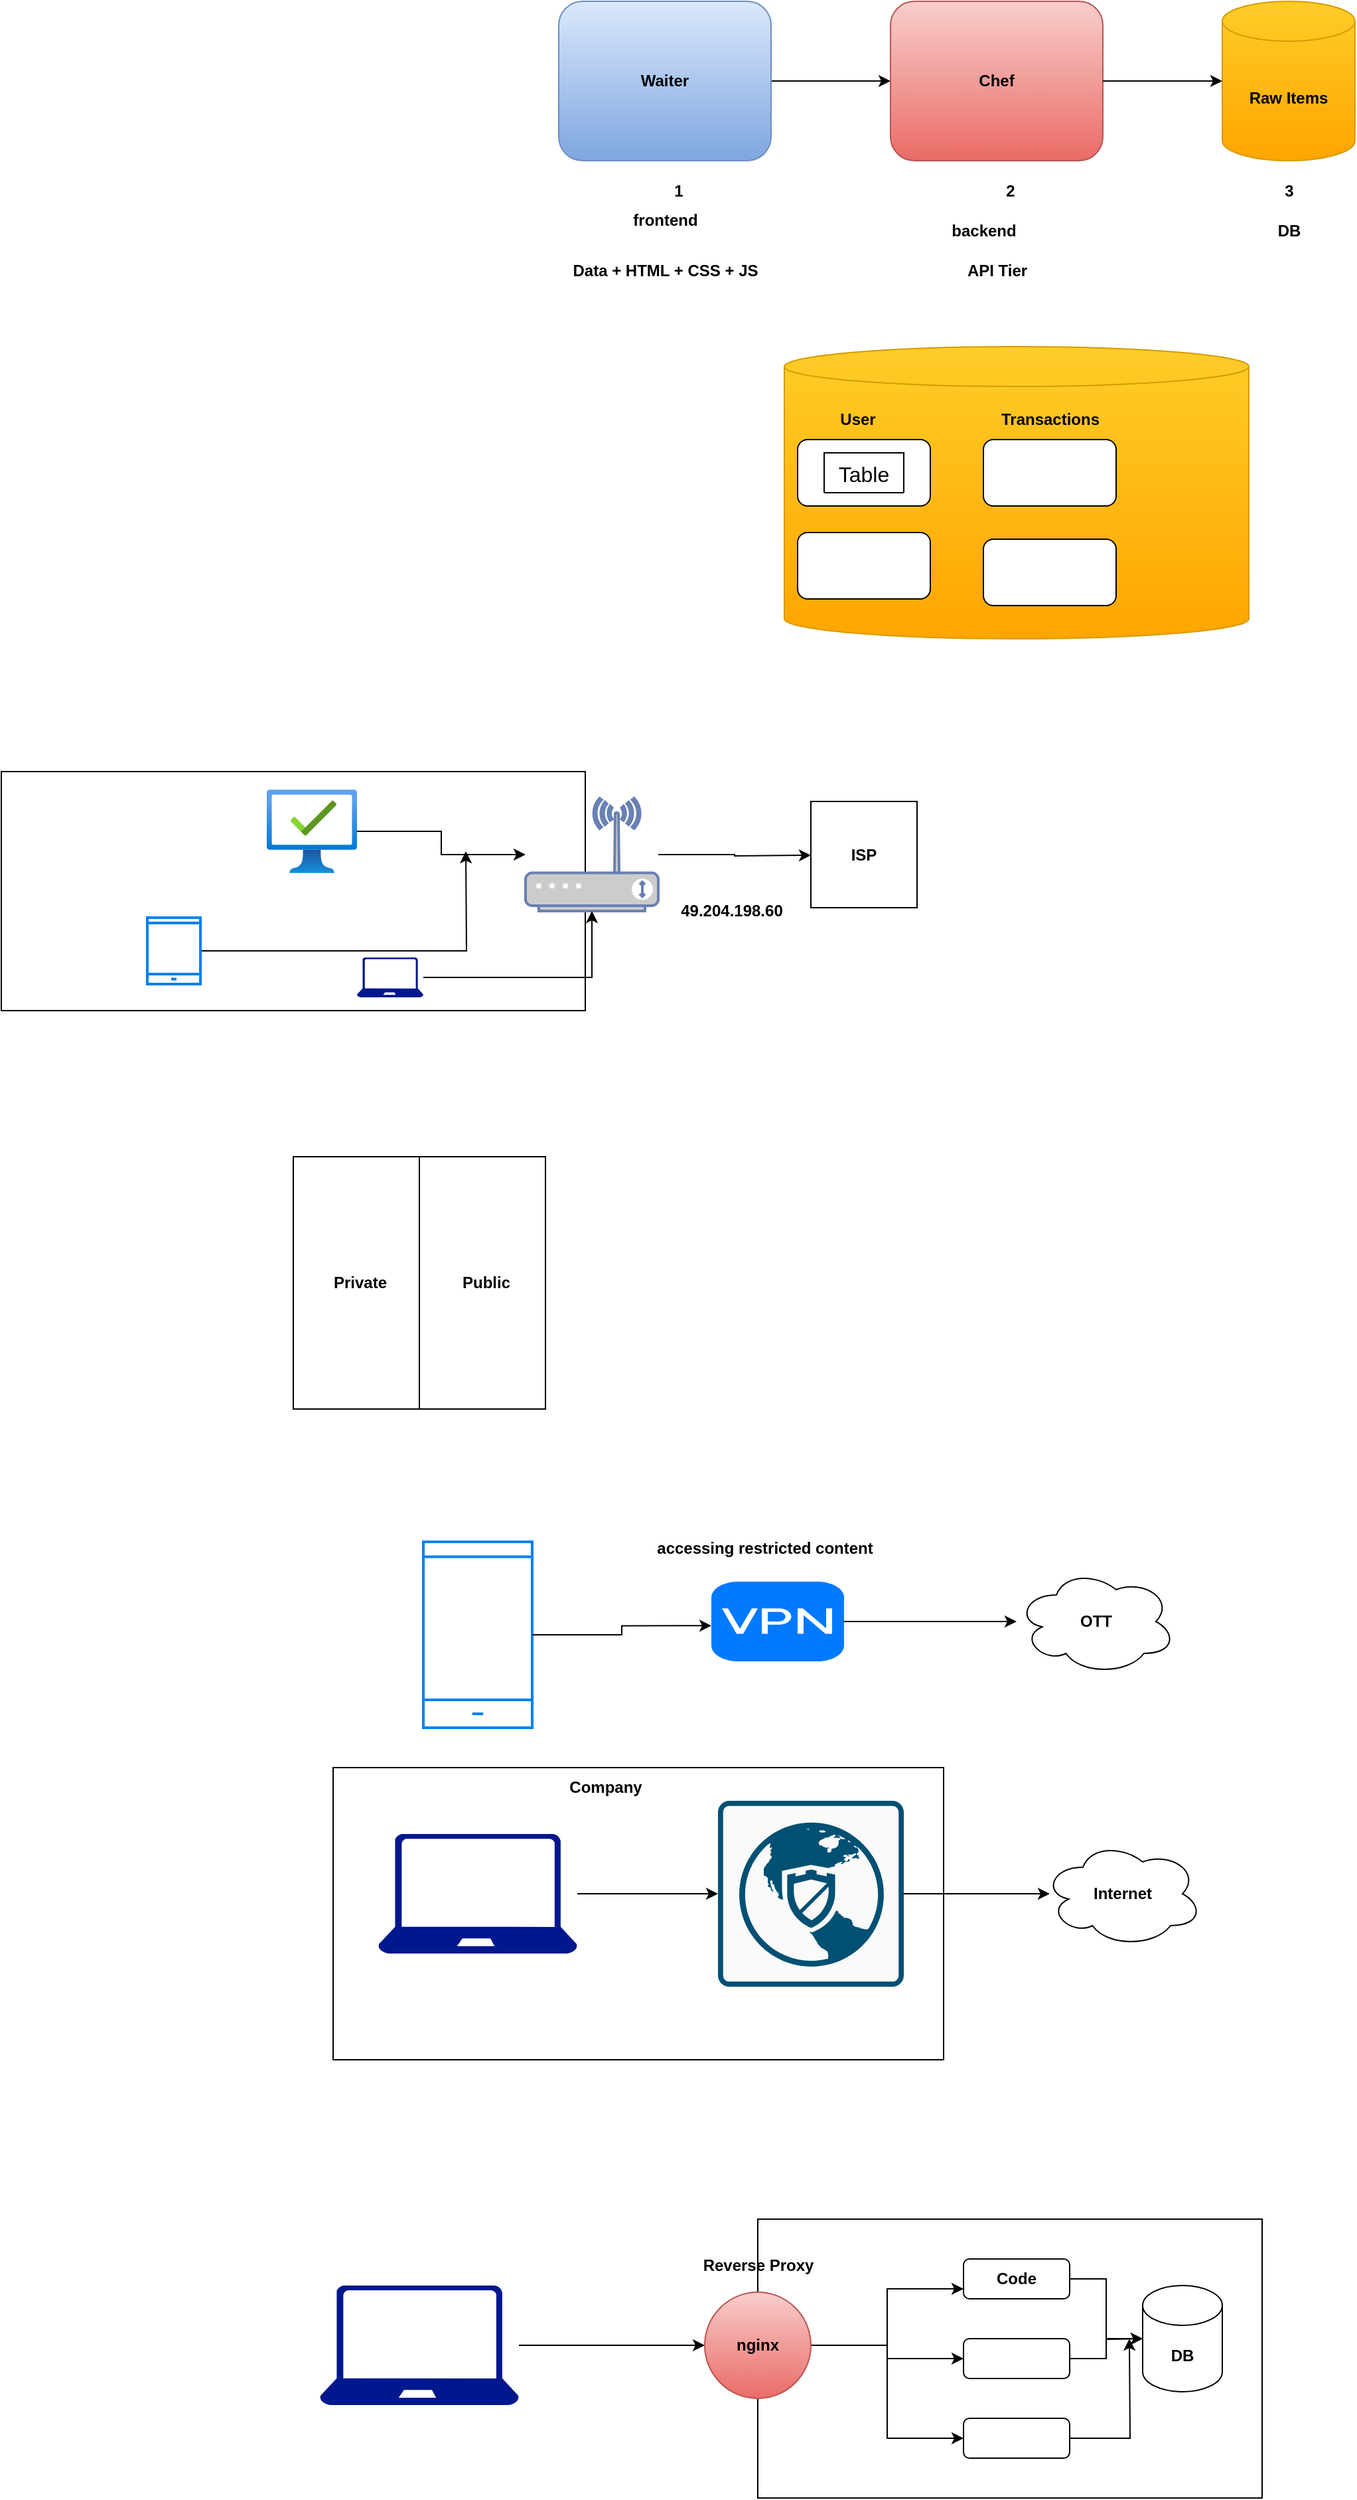 <mxfile version="24.2.2" type="device">
  <diagram name="Page-1" id="aM_Nqmet1P0A5TSejJno">
    <mxGraphModel dx="1900" dy="583" grid="1" gridSize="10" guides="1" tooltips="1" connect="1" arrows="1" fold="1" page="1" pageScale="1" pageWidth="850" pageHeight="1100" math="0" shadow="0">
      <root>
        <mxCell id="0" />
        <mxCell id="1" parent="0" />
        <mxCell id="zo3HuSLdIYdkisM9wmzk-28" value="" style="rounded=0;whiteSpace=wrap;html=1;" vertex="1" parent="1">
          <mxGeometry x="-90" y="1450" width="460" height="220" as="geometry" />
        </mxCell>
        <mxCell id="T01BYtCWUqTDRcv-SZao-4" style="edgeStyle=orthogonalEdgeStyle;rounded=0;orthogonalLoop=1;jettySize=auto;html=1;entryX=0;entryY=0.5;entryDx=0;entryDy=0;" parent="1" source="T01BYtCWUqTDRcv-SZao-1" target="T01BYtCWUqTDRcv-SZao-2" edge="1">
          <mxGeometry relative="1" as="geometry" />
        </mxCell>
        <mxCell id="T01BYtCWUqTDRcv-SZao-1" value="&lt;b&gt;Waiter&lt;/b&gt;" style="rounded=1;whiteSpace=wrap;html=1;fillColor=#dae8fc;gradientColor=#7ea6e0;strokeColor=#6c8ebf;" parent="1" vertex="1">
          <mxGeometry x="80" y="120" width="160" height="120" as="geometry" />
        </mxCell>
        <mxCell id="T01BYtCWUqTDRcv-SZao-2" value="&lt;b&gt;Chef&lt;/b&gt;" style="rounded=1;whiteSpace=wrap;html=1;fillColor=#f8cecc;gradientColor=#ea6b66;strokeColor=#b85450;" parent="1" vertex="1">
          <mxGeometry x="330" y="120" width="160" height="120" as="geometry" />
        </mxCell>
        <mxCell id="T01BYtCWUqTDRcv-SZao-3" value="&lt;b&gt;Raw Items&lt;/b&gt;" style="shape=cylinder3;whiteSpace=wrap;html=1;boundedLbl=1;backgroundOutline=1;size=15;fillColor=#ffcd28;gradientColor=#ffa500;strokeColor=#d79b00;" parent="1" vertex="1">
          <mxGeometry x="580" y="120" width="100" height="120" as="geometry" />
        </mxCell>
        <mxCell id="T01BYtCWUqTDRcv-SZao-5" style="edgeStyle=orthogonalEdgeStyle;rounded=0;orthogonalLoop=1;jettySize=auto;html=1;entryX=0;entryY=0.5;entryDx=0;entryDy=0;entryPerimeter=0;" parent="1" source="T01BYtCWUqTDRcv-SZao-2" target="T01BYtCWUqTDRcv-SZao-3" edge="1">
          <mxGeometry relative="1" as="geometry" />
        </mxCell>
        <mxCell id="T01BYtCWUqTDRcv-SZao-6" value="&lt;b&gt;1&lt;/b&gt;" style="text;html=1;align=center;verticalAlign=middle;resizable=0;points=[];autosize=1;strokeColor=none;fillColor=none;" parent="1" vertex="1">
          <mxGeometry x="155" y="248" width="30" height="30" as="geometry" />
        </mxCell>
        <mxCell id="T01BYtCWUqTDRcv-SZao-7" value="&lt;b&gt;2&lt;/b&gt;" style="text;html=1;align=center;verticalAlign=middle;resizable=0;points=[];autosize=1;strokeColor=none;fillColor=none;" parent="1" vertex="1">
          <mxGeometry x="405" y="248" width="30" height="30" as="geometry" />
        </mxCell>
        <mxCell id="T01BYtCWUqTDRcv-SZao-8" value="&lt;b&gt;3&lt;/b&gt;" style="text;html=1;align=center;verticalAlign=middle;resizable=0;points=[];autosize=1;strokeColor=none;fillColor=none;" parent="1" vertex="1">
          <mxGeometry x="615" y="248" width="30" height="30" as="geometry" />
        </mxCell>
        <mxCell id="T01BYtCWUqTDRcv-SZao-9" value="&lt;b&gt;frontend&lt;/b&gt;" style="text;html=1;align=center;verticalAlign=middle;resizable=0;points=[];autosize=1;strokeColor=none;fillColor=none;" parent="1" vertex="1">
          <mxGeometry x="125" y="270" width="70" height="30" as="geometry" />
        </mxCell>
        <mxCell id="T01BYtCWUqTDRcv-SZao-10" value="&lt;b&gt;backend&lt;/b&gt;" style="text;html=1;align=center;verticalAlign=middle;resizable=0;points=[];autosize=1;strokeColor=none;fillColor=none;" parent="1" vertex="1">
          <mxGeometry x="365" y="278" width="70" height="30" as="geometry" />
        </mxCell>
        <mxCell id="T01BYtCWUqTDRcv-SZao-11" value="&lt;b&gt;DB&lt;/b&gt;" style="text;html=1;align=center;verticalAlign=middle;resizable=0;points=[];autosize=1;strokeColor=none;fillColor=none;" parent="1" vertex="1">
          <mxGeometry x="610" y="278" width="40" height="30" as="geometry" />
        </mxCell>
        <mxCell id="T01BYtCWUqTDRcv-SZao-12" value="" style="shape=cylinder3;whiteSpace=wrap;html=1;boundedLbl=1;backgroundOutline=1;size=15;fillColor=#ffcd28;gradientColor=#ffa500;strokeColor=#d79b00;" parent="1" vertex="1">
          <mxGeometry x="250" y="380" width="350" height="220" as="geometry" />
        </mxCell>
        <mxCell id="T01BYtCWUqTDRcv-SZao-13" value="" style="rounded=1;whiteSpace=wrap;html=1;" parent="1" vertex="1">
          <mxGeometry x="260" y="450" width="100" height="50" as="geometry" />
        </mxCell>
        <mxCell id="T01BYtCWUqTDRcv-SZao-14" value="" style="rounded=1;whiteSpace=wrap;html=1;" parent="1" vertex="1">
          <mxGeometry x="400" y="450" width="100" height="50" as="geometry" />
        </mxCell>
        <mxCell id="T01BYtCWUqTDRcv-SZao-15" value="" style="rounded=1;whiteSpace=wrap;html=1;" parent="1" vertex="1">
          <mxGeometry x="260" y="520" width="100" height="50" as="geometry" />
        </mxCell>
        <mxCell id="T01BYtCWUqTDRcv-SZao-16" value="" style="rounded=1;whiteSpace=wrap;html=1;" parent="1" vertex="1">
          <mxGeometry x="400" y="525" width="100" height="50" as="geometry" />
        </mxCell>
        <mxCell id="T01BYtCWUqTDRcv-SZao-17" value="&lt;b&gt;User&lt;/b&gt;" style="text;html=1;align=center;verticalAlign=middle;resizable=0;points=[];autosize=1;strokeColor=none;fillColor=none;" parent="1" vertex="1">
          <mxGeometry x="280" y="420" width="50" height="30" as="geometry" />
        </mxCell>
        <mxCell id="T01BYtCWUqTDRcv-SZao-18" value="&lt;b&gt;Transactions&lt;/b&gt;" style="text;html=1;align=center;verticalAlign=middle;resizable=0;points=[];autosize=1;strokeColor=none;fillColor=none;" parent="1" vertex="1">
          <mxGeometry x="400" y="420" width="100" height="30" as="geometry" />
        </mxCell>
        <mxCell id="T01BYtCWUqTDRcv-SZao-19" value="Table" style="shape=table;startSize=30;container=1;collapsible=0;childLayout=tableLayout;strokeColor=default;fontSize=16;" parent="1" vertex="1">
          <mxGeometry x="280" y="460" width="60" height="30" as="geometry" />
        </mxCell>
        <mxCell id="T01BYtCWUqTDRcv-SZao-20" value="" style="shape=tableRow;horizontal=0;startSize=0;swimlaneHead=0;swimlaneBody=0;strokeColor=inherit;top=0;left=0;bottom=0;right=0;collapsible=0;dropTarget=0;fillColor=none;points=[[0,0.5],[1,0.5]];portConstraint=eastwest;fontSize=16;" parent="T01BYtCWUqTDRcv-SZao-19" vertex="1" visible="0">
          <mxGeometry y="30" width="60" height="10" as="geometry" />
        </mxCell>
        <mxCell id="T01BYtCWUqTDRcv-SZao-21" value="" style="shape=partialRectangle;html=1;whiteSpace=wrap;connectable=0;strokeColor=inherit;overflow=hidden;fillColor=none;top=0;left=0;bottom=0;right=0;pointerEvents=1;fontSize=16;" parent="T01BYtCWUqTDRcv-SZao-20" vertex="1">
          <mxGeometry width="20" height="10" as="geometry">
            <mxRectangle width="20" height="10" as="alternateBounds" />
          </mxGeometry>
        </mxCell>
        <mxCell id="T01BYtCWUqTDRcv-SZao-22" value="" style="shape=partialRectangle;html=1;whiteSpace=wrap;connectable=0;strokeColor=inherit;overflow=hidden;fillColor=none;top=0;left=0;bottom=0;right=0;pointerEvents=1;fontSize=16;" parent="T01BYtCWUqTDRcv-SZao-20" vertex="1">
          <mxGeometry x="20" width="20" height="10" as="geometry">
            <mxRectangle width="20" height="10" as="alternateBounds" />
          </mxGeometry>
        </mxCell>
        <mxCell id="T01BYtCWUqTDRcv-SZao-23" value="" style="shape=partialRectangle;html=1;whiteSpace=wrap;connectable=0;strokeColor=inherit;overflow=hidden;fillColor=none;top=0;left=0;bottom=0;right=0;pointerEvents=1;fontSize=16;" parent="T01BYtCWUqTDRcv-SZao-20" vertex="1">
          <mxGeometry x="40" width="20" height="10" as="geometry">
            <mxRectangle width="20" height="10" as="alternateBounds" />
          </mxGeometry>
        </mxCell>
        <mxCell id="T01BYtCWUqTDRcv-SZao-24" value="" style="shape=tableRow;horizontal=0;startSize=0;swimlaneHead=0;swimlaneBody=0;strokeColor=inherit;top=0;left=0;bottom=0;right=0;collapsible=0;dropTarget=0;fillColor=none;points=[[0,0.5],[1,0.5]];portConstraint=eastwest;fontSize=16;" parent="T01BYtCWUqTDRcv-SZao-19" vertex="1" visible="0">
          <mxGeometry y="40" width="60" height="10" as="geometry" />
        </mxCell>
        <mxCell id="T01BYtCWUqTDRcv-SZao-25" value="" style="shape=partialRectangle;html=1;whiteSpace=wrap;connectable=0;strokeColor=inherit;overflow=hidden;fillColor=none;top=0;left=0;bottom=0;right=0;pointerEvents=1;fontSize=16;" parent="T01BYtCWUqTDRcv-SZao-24" vertex="1">
          <mxGeometry width="20" height="10" as="geometry">
            <mxRectangle width="20" height="10" as="alternateBounds" />
          </mxGeometry>
        </mxCell>
        <mxCell id="T01BYtCWUqTDRcv-SZao-26" value="" style="shape=partialRectangle;html=1;whiteSpace=wrap;connectable=0;strokeColor=inherit;overflow=hidden;fillColor=none;top=0;left=0;bottom=0;right=0;pointerEvents=1;fontSize=16;" parent="T01BYtCWUqTDRcv-SZao-24" vertex="1">
          <mxGeometry x="20" width="20" height="10" as="geometry">
            <mxRectangle width="20" height="10" as="alternateBounds" />
          </mxGeometry>
        </mxCell>
        <mxCell id="T01BYtCWUqTDRcv-SZao-27" value="" style="shape=partialRectangle;html=1;whiteSpace=wrap;connectable=0;strokeColor=inherit;overflow=hidden;fillColor=none;top=0;left=0;bottom=0;right=0;pointerEvents=1;fontSize=16;" parent="T01BYtCWUqTDRcv-SZao-24" vertex="1">
          <mxGeometry x="40" width="20" height="10" as="geometry">
            <mxRectangle width="20" height="10" as="alternateBounds" />
          </mxGeometry>
        </mxCell>
        <mxCell id="T01BYtCWUqTDRcv-SZao-28" value="" style="shape=tableRow;horizontal=0;startSize=0;swimlaneHead=0;swimlaneBody=0;strokeColor=inherit;top=0;left=0;bottom=0;right=0;collapsible=0;dropTarget=0;fillColor=none;points=[[0,0.5],[1,0.5]];portConstraint=eastwest;fontSize=16;" parent="T01BYtCWUqTDRcv-SZao-19" vertex="1" visible="0">
          <mxGeometry y="50" width="60" height="10" as="geometry" />
        </mxCell>
        <mxCell id="T01BYtCWUqTDRcv-SZao-29" value="" style="shape=partialRectangle;html=1;whiteSpace=wrap;connectable=0;strokeColor=inherit;overflow=hidden;fillColor=none;top=0;left=0;bottom=0;right=0;pointerEvents=1;fontSize=16;" parent="T01BYtCWUqTDRcv-SZao-28" vertex="1">
          <mxGeometry width="20" height="10" as="geometry">
            <mxRectangle width="20" height="10" as="alternateBounds" />
          </mxGeometry>
        </mxCell>
        <mxCell id="T01BYtCWUqTDRcv-SZao-30" value="" style="shape=partialRectangle;html=1;whiteSpace=wrap;connectable=0;strokeColor=inherit;overflow=hidden;fillColor=none;top=0;left=0;bottom=0;right=0;pointerEvents=1;fontSize=16;" parent="T01BYtCWUqTDRcv-SZao-28" vertex="1">
          <mxGeometry x="20" width="20" height="10" as="geometry">
            <mxRectangle width="20" height="10" as="alternateBounds" />
          </mxGeometry>
        </mxCell>
        <mxCell id="T01BYtCWUqTDRcv-SZao-31" value="" style="shape=partialRectangle;html=1;whiteSpace=wrap;connectable=0;strokeColor=inherit;overflow=hidden;fillColor=none;top=0;left=0;bottom=0;right=0;pointerEvents=1;fontSize=16;" parent="T01BYtCWUqTDRcv-SZao-28" vertex="1">
          <mxGeometry x="40" width="20" height="10" as="geometry">
            <mxRectangle width="20" height="10" as="alternateBounds" />
          </mxGeometry>
        </mxCell>
        <mxCell id="zo3HuSLdIYdkisM9wmzk-1" value="" style="rounded=0;whiteSpace=wrap;html=1;" vertex="1" parent="1">
          <mxGeometry x="-340" y="700" width="440" height="180" as="geometry" />
        </mxCell>
        <mxCell id="zo3HuSLdIYdkisM9wmzk-10" style="edgeStyle=orthogonalEdgeStyle;rounded=0;orthogonalLoop=1;jettySize=auto;html=1;" edge="1" parent="1" source="zo3HuSLdIYdkisM9wmzk-2">
          <mxGeometry relative="1" as="geometry">
            <mxPoint x="270" y="763" as="targetPoint" />
          </mxGeometry>
        </mxCell>
        <mxCell id="zo3HuSLdIYdkisM9wmzk-2" value="" style="fontColor=#0066CC;verticalAlign=top;verticalLabelPosition=bottom;labelPosition=center;align=center;html=1;outlineConnect=0;fillColor=#CCCCCC;strokeColor=#6881B3;gradientColor=none;gradientDirection=north;strokeWidth=2;shape=mxgraph.networks.wireless_modem;" vertex="1" parent="1">
          <mxGeometry x="55" y="720" width="100" height="85" as="geometry" />
        </mxCell>
        <mxCell id="zo3HuSLdIYdkisM9wmzk-9" style="edgeStyle=orthogonalEdgeStyle;rounded=0;orthogonalLoop=1;jettySize=auto;html=1;" edge="1" parent="1" source="zo3HuSLdIYdkisM9wmzk-3" target="zo3HuSLdIYdkisM9wmzk-2">
          <mxGeometry relative="1" as="geometry" />
        </mxCell>
        <mxCell id="zo3HuSLdIYdkisM9wmzk-3" value="" style="sketch=0;aspect=fixed;pointerEvents=1;shadow=0;dashed=0;html=1;strokeColor=none;labelPosition=center;verticalLabelPosition=bottom;verticalAlign=top;align=center;fillColor=#00188D;shape=mxgraph.azure.laptop" vertex="1" parent="1">
          <mxGeometry x="-72" y="840" width="50" height="30" as="geometry" />
        </mxCell>
        <mxCell id="zo3HuSLdIYdkisM9wmzk-8" style="edgeStyle=orthogonalEdgeStyle;rounded=0;orthogonalLoop=1;jettySize=auto;html=1;" edge="1" parent="1" source="zo3HuSLdIYdkisM9wmzk-4">
          <mxGeometry relative="1" as="geometry">
            <mxPoint x="10" y="760" as="targetPoint" />
          </mxGeometry>
        </mxCell>
        <mxCell id="zo3HuSLdIYdkisM9wmzk-4" value="" style="html=1;verticalLabelPosition=bottom;align=center;labelBackgroundColor=#ffffff;verticalAlign=top;strokeWidth=2;strokeColor=#0080F0;shadow=0;dashed=0;shape=mxgraph.ios7.icons.smartphone;" vertex="1" parent="1">
          <mxGeometry x="-230" y="810" width="40" height="50" as="geometry" />
        </mxCell>
        <mxCell id="zo3HuSLdIYdkisM9wmzk-7" style="edgeStyle=orthogonalEdgeStyle;rounded=0;orthogonalLoop=1;jettySize=auto;html=1;" edge="1" parent="1" source="zo3HuSLdIYdkisM9wmzk-5" target="zo3HuSLdIYdkisM9wmzk-2">
          <mxGeometry relative="1" as="geometry" />
        </mxCell>
        <mxCell id="zo3HuSLdIYdkisM9wmzk-5" value="" style="image;aspect=fixed;html=1;points=[];align=center;fontSize=12;image=img/lib/azure2/management_governance/Managed_Desktop.svg;" vertex="1" parent="1">
          <mxGeometry x="-140" y="713.4" width="68" height="63.2" as="geometry" />
        </mxCell>
        <mxCell id="zo3HuSLdIYdkisM9wmzk-11" value="&lt;b&gt;ISP&lt;/b&gt;" style="whiteSpace=wrap;html=1;aspect=fixed;" vertex="1" parent="1">
          <mxGeometry x="270" y="722.5" width="80" height="80" as="geometry" />
        </mxCell>
        <mxCell id="zo3HuSLdIYdkisM9wmzk-12" value="" style="whiteSpace=wrap;html=1;aspect=fixed;" vertex="1" parent="1">
          <mxGeometry x="-120" y="990" width="190" height="190" as="geometry" />
        </mxCell>
        <mxCell id="zo3HuSLdIYdkisM9wmzk-13" value="" style="endArrow=none;html=1;rounded=0;entryX=0.5;entryY=0;entryDx=0;entryDy=0;exitX=0.5;exitY=1;exitDx=0;exitDy=0;" edge="1" parent="1" source="zo3HuSLdIYdkisM9wmzk-12" target="zo3HuSLdIYdkisM9wmzk-12">
          <mxGeometry width="50" height="50" relative="1" as="geometry">
            <mxPoint x="-80" y="1010" as="sourcePoint" />
            <mxPoint x="-30" y="960" as="targetPoint" />
          </mxGeometry>
        </mxCell>
        <mxCell id="zo3HuSLdIYdkisM9wmzk-14" value="&lt;b&gt;Private&lt;/b&gt;" style="text;html=1;align=center;verticalAlign=middle;resizable=0;points=[];autosize=1;strokeColor=none;fillColor=none;" vertex="1" parent="1">
          <mxGeometry x="-100" y="1070" width="60" height="30" as="geometry" />
        </mxCell>
        <mxCell id="zo3HuSLdIYdkisM9wmzk-15" value="&lt;b&gt;Public&lt;/b&gt;" style="text;html=1;align=center;verticalAlign=middle;resizable=0;points=[];autosize=1;strokeColor=none;fillColor=none;" vertex="1" parent="1">
          <mxGeometry x="-5" y="1070" width="60" height="30" as="geometry" />
        </mxCell>
        <mxCell id="zo3HuSLdIYdkisM9wmzk-17" value="&lt;b&gt;49.204.198.60&lt;/b&gt;" style="text;html=1;align=center;verticalAlign=middle;resizable=0;points=[];autosize=1;strokeColor=none;fillColor=none;" vertex="1" parent="1">
          <mxGeometry x="160" y="790" width="100" height="30" as="geometry" />
        </mxCell>
        <mxCell id="zo3HuSLdIYdkisM9wmzk-18" value="&lt;b&gt;API Tier&lt;/b&gt;" style="text;html=1;align=center;verticalAlign=middle;resizable=0;points=[];autosize=1;strokeColor=none;fillColor=none;" vertex="1" parent="1">
          <mxGeometry x="375" y="308" width="70" height="30" as="geometry" />
        </mxCell>
        <mxCell id="zo3HuSLdIYdkisM9wmzk-19" value="&lt;b&gt;Data + HTML + CSS + JS&lt;/b&gt;" style="text;html=1;align=center;verticalAlign=middle;resizable=0;points=[];autosize=1;strokeColor=none;fillColor=none;" vertex="1" parent="1">
          <mxGeometry x="80" y="308" width="160" height="30" as="geometry" />
        </mxCell>
        <mxCell id="zo3HuSLdIYdkisM9wmzk-20" value="" style="html=1;verticalLabelPosition=bottom;align=center;labelBackgroundColor=#ffffff;verticalAlign=top;strokeWidth=2;strokeColor=#0080F0;shadow=0;dashed=0;shape=mxgraph.ios7.icons.smartphone;" vertex="1" parent="1">
          <mxGeometry x="-22" y="1280" width="82" height="140" as="geometry" />
        </mxCell>
        <mxCell id="zo3HuSLdIYdkisM9wmzk-24" style="edgeStyle=orthogonalEdgeStyle;rounded=0;orthogonalLoop=1;jettySize=auto;html=1;" edge="1" parent="1" source="zo3HuSLdIYdkisM9wmzk-21" target="zo3HuSLdIYdkisM9wmzk-22">
          <mxGeometry relative="1" as="geometry" />
        </mxCell>
        <mxCell id="zo3HuSLdIYdkisM9wmzk-21" value="" style="html=1;strokeWidth=1;shadow=0;dashed=0;shape=mxgraph.ios7.misc.vpn;fillColor=#007AFF;strokeColor=none;buttonText=;strokeColor2=#222222;fontColor=#222222;fontSize=8;verticalLabelPosition=bottom;verticalAlign=top;align=center;sketch=0;" vertex="1" parent="1">
          <mxGeometry x="195" y="1310" width="100" height="60" as="geometry" />
        </mxCell>
        <mxCell id="zo3HuSLdIYdkisM9wmzk-22" value="&lt;b&gt;OTT&lt;/b&gt;" style="ellipse;shape=cloud;whiteSpace=wrap;html=1;" vertex="1" parent="1">
          <mxGeometry x="425" y="1300" width="120" height="80" as="geometry" />
        </mxCell>
        <mxCell id="zo3HuSLdIYdkisM9wmzk-23" style="edgeStyle=orthogonalEdgeStyle;rounded=0;orthogonalLoop=1;jettySize=auto;html=1;entryX=0;entryY=0.553;entryDx=0;entryDy=0;entryPerimeter=0;" edge="1" parent="1" source="zo3HuSLdIYdkisM9wmzk-20" target="zo3HuSLdIYdkisM9wmzk-21">
          <mxGeometry relative="1" as="geometry" />
        </mxCell>
        <mxCell id="zo3HuSLdIYdkisM9wmzk-27" style="edgeStyle=orthogonalEdgeStyle;rounded=0;orthogonalLoop=1;jettySize=auto;html=1;" edge="1" parent="1" source="zo3HuSLdIYdkisM9wmzk-25" target="zo3HuSLdIYdkisM9wmzk-26">
          <mxGeometry relative="1" as="geometry" />
        </mxCell>
        <mxCell id="zo3HuSLdIYdkisM9wmzk-25" value="" style="sketch=0;aspect=fixed;pointerEvents=1;shadow=0;dashed=0;html=1;strokeColor=none;labelPosition=center;verticalLabelPosition=bottom;verticalAlign=top;align=center;fillColor=#00188D;shape=mxgraph.azure.laptop" vertex="1" parent="1">
          <mxGeometry x="-56" y="1500" width="150" height="90" as="geometry" />
        </mxCell>
        <mxCell id="zo3HuSLdIYdkisM9wmzk-30" style="edgeStyle=orthogonalEdgeStyle;rounded=0;orthogonalLoop=1;jettySize=auto;html=1;" edge="1" parent="1" source="zo3HuSLdIYdkisM9wmzk-26">
          <mxGeometry relative="1" as="geometry">
            <mxPoint x="450" y="1545" as="targetPoint" />
          </mxGeometry>
        </mxCell>
        <mxCell id="zo3HuSLdIYdkisM9wmzk-26" value="" style="sketch=0;points=[[0.015,0.015,0],[0.985,0.015,0],[0.985,0.985,0],[0.015,0.985,0],[0.25,0,0],[0.5,0,0],[0.75,0,0],[1,0.25,0],[1,0.5,0],[1,0.75,0],[0.75,1,0],[0.5,1,0],[0.25,1,0],[0,0.75,0],[0,0.5,0],[0,0.25,0]];verticalLabelPosition=bottom;html=1;verticalAlign=top;aspect=fixed;align=center;pointerEvents=1;shape=mxgraph.cisco19.rect;prIcon=virtual_private_network;fillColor=#FAFAFA;strokeColor=#005073;" vertex="1" parent="1">
          <mxGeometry x="200" y="1475" width="140" height="140" as="geometry" />
        </mxCell>
        <mxCell id="zo3HuSLdIYdkisM9wmzk-29" value="&lt;b&gt;Company&lt;/b&gt;" style="text;html=1;align=center;verticalAlign=middle;resizable=0;points=[];autosize=1;strokeColor=none;fillColor=none;" vertex="1" parent="1">
          <mxGeometry x="75" y="1450" width="80" height="30" as="geometry" />
        </mxCell>
        <mxCell id="zo3HuSLdIYdkisM9wmzk-31" value="&lt;b&gt;Internet&lt;/b&gt;" style="ellipse;shape=cloud;whiteSpace=wrap;html=1;" vertex="1" parent="1">
          <mxGeometry x="445" y="1505" width="120" height="80" as="geometry" />
        </mxCell>
        <mxCell id="zo3HuSLdIYdkisM9wmzk-32" value="&lt;b&gt;accessing restricted content&lt;/b&gt;" style="text;html=1;align=center;verticalAlign=middle;resizable=0;points=[];autosize=1;strokeColor=none;fillColor=none;" vertex="1" parent="1">
          <mxGeometry x="140" y="1270" width="190" height="30" as="geometry" />
        </mxCell>
        <mxCell id="zo3HuSLdIYdkisM9wmzk-39" style="edgeStyle=orthogonalEdgeStyle;rounded=0;orthogonalLoop=1;jettySize=auto;html=1;" edge="1" parent="1" source="zo3HuSLdIYdkisM9wmzk-33" target="zo3HuSLdIYdkisM9wmzk-38">
          <mxGeometry relative="1" as="geometry" />
        </mxCell>
        <mxCell id="zo3HuSLdIYdkisM9wmzk-33" value="" style="sketch=0;aspect=fixed;pointerEvents=1;shadow=0;dashed=0;html=1;strokeColor=none;labelPosition=center;verticalLabelPosition=bottom;verticalAlign=top;align=center;fillColor=#00188D;shape=mxgraph.azure.laptop" vertex="1" parent="1">
          <mxGeometry x="-100" y="1840" width="150" height="90" as="geometry" />
        </mxCell>
        <mxCell id="zo3HuSLdIYdkisM9wmzk-34" value="" style="rounded=0;whiteSpace=wrap;html=1;" vertex="1" parent="1">
          <mxGeometry x="230" y="1790" width="380" height="210" as="geometry" />
        </mxCell>
        <mxCell id="zo3HuSLdIYdkisM9wmzk-45" style="edgeStyle=orthogonalEdgeStyle;rounded=0;orthogonalLoop=1;jettySize=auto;html=1;" edge="1" parent="1" source="zo3HuSLdIYdkisM9wmzk-35" target="zo3HuSLdIYdkisM9wmzk-44">
          <mxGeometry relative="1" as="geometry" />
        </mxCell>
        <mxCell id="zo3HuSLdIYdkisM9wmzk-35" value="&lt;b&gt;Code&lt;/b&gt;" style="rounded=1;whiteSpace=wrap;html=1;" vertex="1" parent="1">
          <mxGeometry x="385" y="1820" width="80" height="30" as="geometry" />
        </mxCell>
        <mxCell id="zo3HuSLdIYdkisM9wmzk-46" style="edgeStyle=orthogonalEdgeStyle;rounded=0;orthogonalLoop=1;jettySize=auto;html=1;" edge="1" parent="1" source="zo3HuSLdIYdkisM9wmzk-36">
          <mxGeometry relative="1" as="geometry">
            <mxPoint x="520" y="1880" as="targetPoint" />
          </mxGeometry>
        </mxCell>
        <mxCell id="zo3HuSLdIYdkisM9wmzk-36" value="" style="rounded=1;whiteSpace=wrap;html=1;" vertex="1" parent="1">
          <mxGeometry x="385" y="1880" width="80" height="30" as="geometry" />
        </mxCell>
        <mxCell id="zo3HuSLdIYdkisM9wmzk-47" style="edgeStyle=orthogonalEdgeStyle;rounded=0;orthogonalLoop=1;jettySize=auto;html=1;" edge="1" parent="1" source="zo3HuSLdIYdkisM9wmzk-37">
          <mxGeometry relative="1" as="geometry">
            <mxPoint x="510" y="1880" as="targetPoint" />
          </mxGeometry>
        </mxCell>
        <mxCell id="zo3HuSLdIYdkisM9wmzk-37" value="" style="rounded=1;whiteSpace=wrap;html=1;" vertex="1" parent="1">
          <mxGeometry x="385" y="1940" width="80" height="30" as="geometry" />
        </mxCell>
        <mxCell id="zo3HuSLdIYdkisM9wmzk-40" style="edgeStyle=orthogonalEdgeStyle;rounded=0;orthogonalLoop=1;jettySize=auto;html=1;entryX=0;entryY=0.75;entryDx=0;entryDy=0;" edge="1" parent="1" source="zo3HuSLdIYdkisM9wmzk-38" target="zo3HuSLdIYdkisM9wmzk-35">
          <mxGeometry relative="1" as="geometry" />
        </mxCell>
        <mxCell id="zo3HuSLdIYdkisM9wmzk-41" style="edgeStyle=orthogonalEdgeStyle;rounded=0;orthogonalLoop=1;jettySize=auto;html=1;" edge="1" parent="1" source="zo3HuSLdIYdkisM9wmzk-38" target="zo3HuSLdIYdkisM9wmzk-36">
          <mxGeometry relative="1" as="geometry" />
        </mxCell>
        <mxCell id="zo3HuSLdIYdkisM9wmzk-42" style="edgeStyle=orthogonalEdgeStyle;rounded=0;orthogonalLoop=1;jettySize=auto;html=1;entryX=0;entryY=0.5;entryDx=0;entryDy=0;" edge="1" parent="1" source="zo3HuSLdIYdkisM9wmzk-38" target="zo3HuSLdIYdkisM9wmzk-37">
          <mxGeometry relative="1" as="geometry" />
        </mxCell>
        <mxCell id="zo3HuSLdIYdkisM9wmzk-38" value="&lt;b&gt;nginx&lt;/b&gt;" style="ellipse;whiteSpace=wrap;html=1;aspect=fixed;fillColor=#f8cecc;gradientColor=#ea6b66;strokeColor=#b85450;" vertex="1" parent="1">
          <mxGeometry x="190" y="1845" width="80" height="80" as="geometry" />
        </mxCell>
        <mxCell id="zo3HuSLdIYdkisM9wmzk-44" value="&lt;b&gt;DB&lt;/b&gt;" style="shape=cylinder3;whiteSpace=wrap;html=1;boundedLbl=1;backgroundOutline=1;size=15;" vertex="1" parent="1">
          <mxGeometry x="520" y="1840" width="60" height="80" as="geometry" />
        </mxCell>
        <mxCell id="zo3HuSLdIYdkisM9wmzk-48" value="&lt;b&gt;Reverse Proxy&lt;/b&gt;" style="text;html=1;align=center;verticalAlign=middle;resizable=0;points=[];autosize=1;strokeColor=none;fillColor=none;" vertex="1" parent="1">
          <mxGeometry x="175" y="1810" width="110" height="30" as="geometry" />
        </mxCell>
      </root>
    </mxGraphModel>
  </diagram>
</mxfile>
